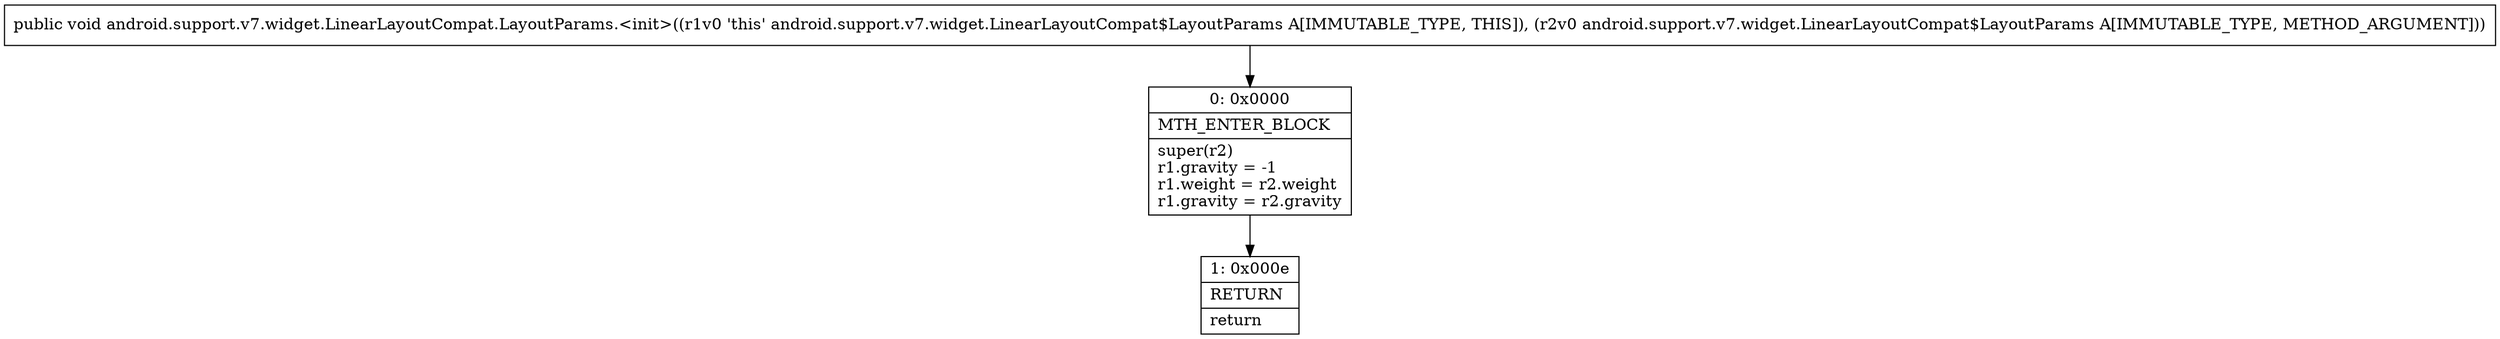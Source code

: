digraph "CFG forandroid.support.v7.widget.LinearLayoutCompat.LayoutParams.\<init\>(Landroid\/support\/v7\/widget\/LinearLayoutCompat$LayoutParams;)V" {
Node_0 [shape=record,label="{0\:\ 0x0000|MTH_ENTER_BLOCK\l|super(r2)\lr1.gravity = \-1\lr1.weight = r2.weight\lr1.gravity = r2.gravity\l}"];
Node_1 [shape=record,label="{1\:\ 0x000e|RETURN\l|return\l}"];
MethodNode[shape=record,label="{public void android.support.v7.widget.LinearLayoutCompat.LayoutParams.\<init\>((r1v0 'this' android.support.v7.widget.LinearLayoutCompat$LayoutParams A[IMMUTABLE_TYPE, THIS]), (r2v0 android.support.v7.widget.LinearLayoutCompat$LayoutParams A[IMMUTABLE_TYPE, METHOD_ARGUMENT])) }"];
MethodNode -> Node_0;
Node_0 -> Node_1;
}

